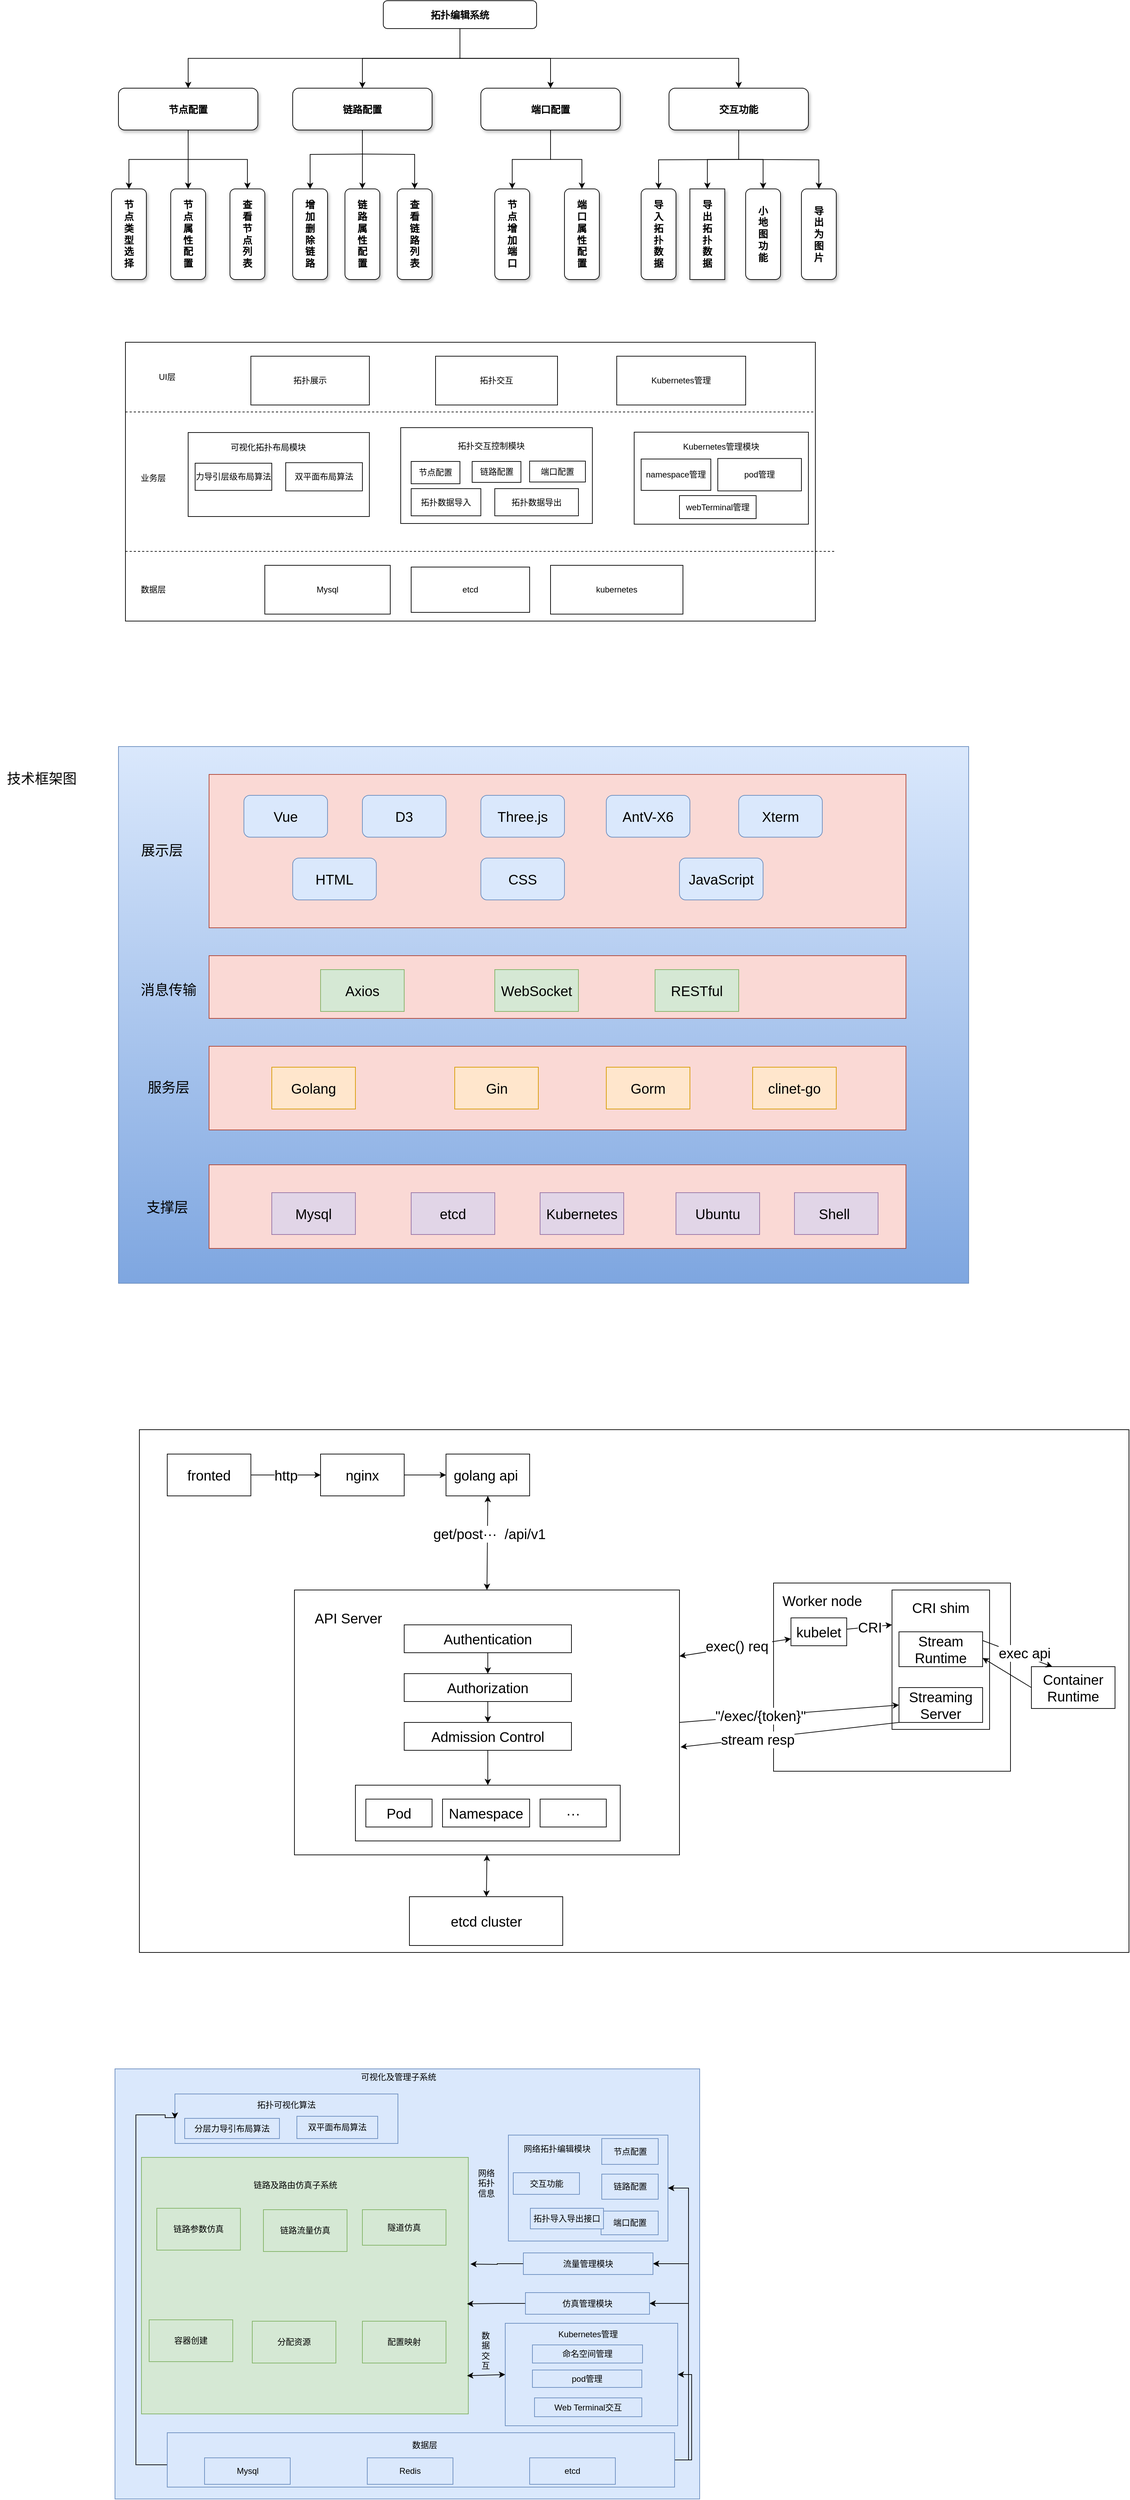 <mxfile version="20.8.13" type="github">
  <diagram name="Page-1" id="97916047-d0de-89f5-080d-49f4d83e522f">
    <mxGraphModel dx="1434" dy="756" grid="0" gridSize="10" guides="1" tooltips="1" connect="1" arrows="1" fold="1" page="1" pageScale="1.5" pageWidth="4681" pageHeight="3300" background="none" math="0" shadow="0">
      <root>
        <mxCell id="0" />
        <mxCell id="1" parent="0" />
        <mxCell id="KwxauNoUihIvwHTF1U2A-198" value="" style="rounded=0;whiteSpace=wrap;html=1;shadow=0;fontSize=20;fillColor=#dae8fc;strokeColor=#6c8ebf;gradientColor=#7ea6e0;" parent="1" vertex="1">
          <mxGeometry x="330" y="1400" width="1220" height="770" as="geometry" />
        </mxCell>
        <mxCell id="3" value="拓扑编辑系统" style="rounded=1;shadow=0;fontStyle=1;fontSize=14;" parent="1" vertex="1">
          <mxGeometry x="710" y="330" width="220" height="40" as="geometry" />
        </mxCell>
        <mxCell id="KwxauNoUihIvwHTF1U2A-68" value="" style="edgeStyle=orthogonalEdgeStyle;rounded=0;jumpSize=1;orthogonalLoop=1;jettySize=auto;html=1;strokeColor=default;startFill=1;endFill=1;" parent="1" source="4" target="KwxauNoUihIvwHTF1U2A-67" edge="1">
          <mxGeometry relative="1" as="geometry" />
        </mxCell>
        <mxCell id="KwxauNoUihIvwHTF1U2A-70" value="" style="edgeStyle=orthogonalEdgeStyle;rounded=0;jumpSize=1;orthogonalLoop=1;jettySize=auto;html=1;strokeColor=default;startFill=1;endFill=1;entryX=0.5;entryY=0;entryDx=0;entryDy=0;" parent="1" source="4" target="KwxauNoUihIvwHTF1U2A-71" edge="1">
          <mxGeometry relative="1" as="geometry">
            <mxPoint x="470" y="610" as="targetPoint" />
          </mxGeometry>
        </mxCell>
        <mxCell id="4" value="节点配置" style="rounded=1;shadow=1;fontStyle=1;fontSize=14;" parent="1" vertex="1">
          <mxGeometry x="330" y="455.5" width="200" height="60" as="geometry" />
        </mxCell>
        <mxCell id="5" value="链路配置" style="rounded=1;shadow=1;fontStyle=1;fontSize=14;" parent="1" vertex="1">
          <mxGeometry x="580" y="455.5" width="200" height="60" as="geometry" />
        </mxCell>
        <mxCell id="6" value="端口配置" style="rounded=1;shadow=1;fontStyle=1;fontSize=14;" parent="1" vertex="1">
          <mxGeometry x="850" y="455.5" width="200" height="60" as="geometry" />
        </mxCell>
        <mxCell id="KwxauNoUihIvwHTF1U2A-131" value="" style="edgeStyle=orthogonalEdgeStyle;rounded=0;jumpSize=1;orthogonalLoop=1;jettySize=auto;html=1;strokeColor=default;startFill=1;endFill=1;" parent="1" source="KwxauNoUihIvwHTF1U2A-57" target="KwxauNoUihIvwHTF1U2A-128" edge="1">
          <mxGeometry relative="1" as="geometry" />
        </mxCell>
        <mxCell id="KwxauNoUihIvwHTF1U2A-135" style="edgeStyle=orthogonalEdgeStyle;rounded=0;jumpSize=1;orthogonalLoop=1;jettySize=auto;html=1;exitX=0.5;exitY=1;exitDx=0;exitDy=0;entryX=0.5;entryY=0;entryDx=0;entryDy=0;strokeColor=default;startFill=1;endFill=1;" parent="1" source="KwxauNoUihIvwHTF1U2A-57" target="KwxauNoUihIvwHTF1U2A-134" edge="1">
          <mxGeometry relative="1" as="geometry" />
        </mxCell>
        <mxCell id="KwxauNoUihIvwHTF1U2A-57" value="交互功能" style="rounded=1;shadow=1;fontStyle=1;fontSize=14;" parent="1" vertex="1">
          <mxGeometry x="1120" y="455.5" width="200" height="60" as="geometry" />
        </mxCell>
        <mxCell id="KwxauNoUihIvwHTF1U2A-63" value="" style="endArrow=classic;html=1;rounded=0;strokeColor=default;jumpSize=1;edgeStyle=orthogonalEdgeStyle;entryX=0.5;entryY=0;entryDx=0;entryDy=0;exitX=0.5;exitY=1;exitDx=0;exitDy=0;" parent="1" source="3" target="4" edge="1">
          <mxGeometry width="50" height="50" relative="1" as="geometry">
            <mxPoint x="769.94" y="390" as="sourcePoint" />
            <mxPoint x="719.94" y="440" as="targetPoint" />
          </mxGeometry>
        </mxCell>
        <mxCell id="KwxauNoUihIvwHTF1U2A-64" value="" style="endArrow=classic;html=1;rounded=0;strokeColor=default;jumpSize=1;entryX=0.5;entryY=0;entryDx=0;entryDy=0;exitX=0.5;exitY=1;exitDx=0;exitDy=0;edgeStyle=orthogonalEdgeStyle;" parent="1" source="3" target="5" edge="1">
          <mxGeometry width="50" height="50" relative="1" as="geometry">
            <mxPoint x="830" y="420" as="sourcePoint" />
            <mxPoint x="780" y="470" as="targetPoint" />
          </mxGeometry>
        </mxCell>
        <mxCell id="KwxauNoUihIvwHTF1U2A-65" value="" style="endArrow=classic;html=1;rounded=0;strokeColor=default;jumpSize=1;edgeStyle=orthogonalEdgeStyle;entryX=0.5;entryY=0;entryDx=0;entryDy=0;exitX=0.5;exitY=1;exitDx=0;exitDy=0;" parent="1" source="3" target="6" edge="1">
          <mxGeometry width="50" height="50" relative="1" as="geometry">
            <mxPoint x="960" y="360" as="sourcePoint" />
            <mxPoint x="910" y="410" as="targetPoint" />
          </mxGeometry>
        </mxCell>
        <mxCell id="KwxauNoUihIvwHTF1U2A-66" value="" style="endArrow=classic;html=1;rounded=0;strokeColor=default;jumpSize=1;entryX=0.5;entryY=0;entryDx=0;entryDy=0;exitX=0.5;exitY=1;exitDx=0;exitDy=0;edgeStyle=orthogonalEdgeStyle;" parent="1" source="3" target="KwxauNoUihIvwHTF1U2A-57" edge="1">
          <mxGeometry width="50" height="50" relative="1" as="geometry">
            <mxPoint x="1130" y="400" as="sourcePoint" />
            <mxPoint x="1080" y="450" as="targetPoint" />
          </mxGeometry>
        </mxCell>
        <mxCell id="KwxauNoUihIvwHTF1U2A-67" value="节&lt;br&gt;点&lt;br&gt;类&lt;br&gt;型&lt;br&gt;选&lt;br&gt;择" style="whiteSpace=wrap;html=1;fontSize=14;rounded=1;shadow=1;fontStyle=1;align=center;" parent="1" vertex="1">
          <mxGeometry x="320" y="600" width="50" height="130" as="geometry" />
        </mxCell>
        <mxCell id="KwxauNoUihIvwHTF1U2A-71" value="节&lt;br&gt;点&lt;br&gt;属&lt;br&gt;性&lt;br&gt;配&lt;br&gt;置" style="whiteSpace=wrap;html=1;fontSize=14;rounded=1;shadow=1;fontStyle=1;" parent="1" vertex="1">
          <mxGeometry x="405" y="600" width="50" height="130" as="geometry" />
        </mxCell>
        <mxCell id="KwxauNoUihIvwHTF1U2A-73" value="查&lt;br&gt;看&lt;br&gt;节&lt;br&gt;点&lt;br&gt;列&lt;br&gt;表" style="whiteSpace=wrap;html=1;fontSize=14;rounded=1;shadow=1;fontStyle=1;" parent="1" vertex="1">
          <mxGeometry x="490" y="600" width="50" height="130" as="geometry" />
        </mxCell>
        <mxCell id="KwxauNoUihIvwHTF1U2A-74" value="" style="edgeStyle=orthogonalEdgeStyle;rounded=0;jumpSize=1;orthogonalLoop=1;jettySize=auto;html=1;strokeColor=default;startFill=1;endFill=1;entryX=0.5;entryY=0;entryDx=0;entryDy=0;exitX=0.5;exitY=1;exitDx=0;exitDy=0;" parent="1" source="4" target="KwxauNoUihIvwHTF1U2A-73" edge="1">
          <mxGeometry relative="1" as="geometry">
            <mxPoint x="480" y="510" as="sourcePoint" />
            <mxPoint x="515" y="594.5" as="targetPoint" />
          </mxGeometry>
        </mxCell>
        <mxCell id="KwxauNoUihIvwHTF1U2A-101" value="" style="edgeStyle=orthogonalEdgeStyle;rounded=0;jumpSize=1;orthogonalLoop=1;jettySize=auto;html=1;strokeColor=default;startFill=1;endFill=1;" parent="1" target="KwxauNoUihIvwHTF1U2A-103" edge="1">
          <mxGeometry relative="1" as="geometry">
            <mxPoint x="680" y="550" as="sourcePoint" />
          </mxGeometry>
        </mxCell>
        <mxCell id="KwxauNoUihIvwHTF1U2A-102" value="" style="edgeStyle=orthogonalEdgeStyle;rounded=0;jumpSize=1;orthogonalLoop=1;jettySize=auto;html=1;strokeColor=default;startFill=1;endFill=1;entryX=0.5;entryY=0;entryDx=0;entryDy=0;exitX=0.5;exitY=1;exitDx=0;exitDy=0;" parent="1" source="5" target="KwxauNoUihIvwHTF1U2A-104" edge="1">
          <mxGeometry relative="1" as="geometry">
            <mxPoint x="680" y="550" as="sourcePoint" />
            <mxPoint x="720" y="644.5" as="targetPoint" />
          </mxGeometry>
        </mxCell>
        <mxCell id="KwxauNoUihIvwHTF1U2A-103" value="增&lt;br&gt;加&lt;br&gt;删&lt;br&gt;除&lt;br&gt;链&lt;br&gt;路" style="whiteSpace=wrap;html=1;fontSize=14;rounded=1;shadow=1;fontStyle=1;align=center;" parent="1" vertex="1">
          <mxGeometry x="580" y="600" width="50" height="130" as="geometry" />
        </mxCell>
        <mxCell id="KwxauNoUihIvwHTF1U2A-104" value="链&lt;br&gt;路&lt;br&gt;属&lt;br&gt;性&lt;br&gt;配&lt;br&gt;置" style="whiteSpace=wrap;html=1;fontSize=14;rounded=1;shadow=1;fontStyle=1;" parent="1" vertex="1">
          <mxGeometry x="655" y="600" width="50" height="130" as="geometry" />
        </mxCell>
        <mxCell id="KwxauNoUihIvwHTF1U2A-105" value="查&lt;br&gt;看&lt;br&gt;链&lt;br&gt;路&lt;br&gt;列&lt;br&gt;表" style="whiteSpace=wrap;html=1;fontSize=14;rounded=1;shadow=1;fontStyle=1;" parent="1" vertex="1">
          <mxGeometry x="730" y="600" width="50" height="130" as="geometry" />
        </mxCell>
        <mxCell id="KwxauNoUihIvwHTF1U2A-106" value="" style="edgeStyle=orthogonalEdgeStyle;rounded=0;jumpSize=1;orthogonalLoop=1;jettySize=auto;html=1;strokeColor=default;startFill=1;endFill=1;entryX=0.5;entryY=0;entryDx=0;entryDy=0;exitX=0.5;exitY=1;exitDx=0;exitDy=0;" parent="1" target="KwxauNoUihIvwHTF1U2A-105" edge="1">
          <mxGeometry relative="1" as="geometry">
            <mxPoint x="680" y="550" as="sourcePoint" />
            <mxPoint x="765" y="629" as="targetPoint" />
          </mxGeometry>
        </mxCell>
        <mxCell id="KwxauNoUihIvwHTF1U2A-119" value="" style="edgeStyle=orthogonalEdgeStyle;rounded=0;jumpSize=1;orthogonalLoop=1;jettySize=auto;html=1;strokeColor=default;startFill=1;endFill=1;exitX=0.5;exitY=1;exitDx=0;exitDy=0;" parent="1" source="6" target="KwxauNoUihIvwHTF1U2A-121" edge="1">
          <mxGeometry relative="1" as="geometry">
            <mxPoint x="950" y="560" as="sourcePoint" />
          </mxGeometry>
        </mxCell>
        <mxCell id="KwxauNoUihIvwHTF1U2A-120" value="" style="edgeStyle=orthogonalEdgeStyle;rounded=0;jumpSize=1;orthogonalLoop=1;jettySize=auto;html=1;strokeColor=default;startFill=1;endFill=1;entryX=0.5;entryY=0;entryDx=0;entryDy=0;exitX=0.5;exitY=1;exitDx=0;exitDy=0;" parent="1" source="6" target="KwxauNoUihIvwHTF1U2A-122" edge="1">
          <mxGeometry relative="1" as="geometry">
            <mxPoint x="940" y="550" as="sourcePoint" />
            <mxPoint x="980" y="644.5" as="targetPoint" />
          </mxGeometry>
        </mxCell>
        <mxCell id="KwxauNoUihIvwHTF1U2A-121" value="节&lt;br&gt;点&lt;br&gt;增&lt;br&gt;加&lt;br&gt;端&lt;br&gt;口" style="whiteSpace=wrap;html=1;fontSize=14;rounded=1;shadow=1;fontStyle=1;align=center;" parent="1" vertex="1">
          <mxGeometry x="870" y="600" width="50" height="130" as="geometry" />
        </mxCell>
        <mxCell id="KwxauNoUihIvwHTF1U2A-122" value="端&lt;br&gt;口&lt;br&gt;属&lt;br&gt;性&lt;br&gt;配&lt;br&gt;置" style="whiteSpace=wrap;html=1;fontSize=14;rounded=1;shadow=1;fontStyle=1;" parent="1" vertex="1">
          <mxGeometry x="970" y="600" width="50" height="130" as="geometry" />
        </mxCell>
        <mxCell id="KwxauNoUihIvwHTF1U2A-125" value="" style="edgeStyle=orthogonalEdgeStyle;rounded=0;jumpSize=1;orthogonalLoop=1;jettySize=auto;html=1;strokeColor=default;startFill=1;endFill=1;" parent="1" target="KwxauNoUihIvwHTF1U2A-127" edge="1">
          <mxGeometry relative="1" as="geometry">
            <mxPoint x="1230" y="557.75" as="sourcePoint" />
          </mxGeometry>
        </mxCell>
        <mxCell id="KwxauNoUihIvwHTF1U2A-127" value="导&lt;br&gt;入&lt;br&gt;拓&lt;br&gt;扑&lt;br&gt;数&lt;br&gt;据" style="whiteSpace=wrap;html=1;fontSize=14;rounded=1;shadow=1;fontStyle=1;align=center;" parent="1" vertex="1">
          <mxGeometry x="1080" y="600" width="50" height="130" as="geometry" />
        </mxCell>
        <mxCell id="KwxauNoUihIvwHTF1U2A-128" value="导&lt;br&gt;出&lt;br&gt;拓&lt;br&gt;扑&lt;br&gt;数&lt;br&gt;据" style="whiteSpace=wrap;html=1;fontSize=14;rounded=1;shadow=1;fontStyle=1;arcSize=0;" parent="1" vertex="1">
          <mxGeometry x="1150" y="600" width="50" height="130" as="geometry" />
        </mxCell>
        <mxCell id="KwxauNoUihIvwHTF1U2A-129" value="导&lt;br&gt;出&lt;br&gt;为&lt;br&gt;图&lt;br&gt;片" style="whiteSpace=wrap;html=1;fontSize=14;rounded=1;shadow=1;fontStyle=1;" parent="1" vertex="1">
          <mxGeometry x="1310" y="600" width="50" height="130" as="geometry" />
        </mxCell>
        <mxCell id="KwxauNoUihIvwHTF1U2A-130" value="" style="edgeStyle=orthogonalEdgeStyle;rounded=0;jumpSize=1;orthogonalLoop=1;jettySize=auto;html=1;strokeColor=default;startFill=1;endFill=1;entryX=0.5;entryY=0;entryDx=0;entryDy=0;exitX=0.5;exitY=1;exitDx=0;exitDy=0;" parent="1" target="KwxauNoUihIvwHTF1U2A-129" edge="1">
          <mxGeometry relative="1" as="geometry">
            <mxPoint x="1230" y="557.75" as="sourcePoint" />
            <mxPoint x="1315" y="636.75" as="targetPoint" />
          </mxGeometry>
        </mxCell>
        <mxCell id="KwxauNoUihIvwHTF1U2A-134" value="小&lt;br&gt;地&lt;br&gt;图&lt;br&gt;功&lt;br&gt;能" style="whiteSpace=wrap;html=1;fontSize=14;rounded=1;shadow=1;fontStyle=1;" parent="1" vertex="1">
          <mxGeometry x="1230" y="600" width="50" height="130" as="geometry" />
        </mxCell>
        <mxCell id="KwxauNoUihIvwHTF1U2A-136" value="" style="rounded=0;whiteSpace=wrap;html=1;" parent="1" vertex="1">
          <mxGeometry x="340" y="820" width="990" height="400" as="geometry" />
        </mxCell>
        <mxCell id="KwxauNoUihIvwHTF1U2A-137" value="" style="endArrow=none;dashed=1;html=1;rounded=0;exitX=0;exitY=0.25;exitDx=0;exitDy=0;entryX=1;entryY=0.25;entryDx=0;entryDy=0;" parent="1" source="KwxauNoUihIvwHTF1U2A-136" target="KwxauNoUihIvwHTF1U2A-136" edge="1">
          <mxGeometry width="50" height="50" relative="1" as="geometry">
            <mxPoint x="320" y="900" as="sourcePoint" />
            <mxPoint x="1350" y="880" as="targetPoint" />
          </mxGeometry>
        </mxCell>
        <mxCell id="KwxauNoUihIvwHTF1U2A-138" value="UI层&lt;br&gt;" style="text;html=1;strokeColor=none;fillColor=none;align=center;verticalAlign=middle;whiteSpace=wrap;rounded=0;" parent="1" vertex="1">
          <mxGeometry x="370" y="855" width="60" height="30" as="geometry" />
        </mxCell>
        <mxCell id="KwxauNoUihIvwHTF1U2A-139" value="拓扑展示" style="rounded=0;whiteSpace=wrap;html=1;" parent="1" vertex="1">
          <mxGeometry x="520" y="840" width="170" height="70" as="geometry" />
        </mxCell>
        <mxCell id="KwxauNoUihIvwHTF1U2A-140" value="拓扑交互" style="rounded=0;whiteSpace=wrap;html=1;" parent="1" vertex="1">
          <mxGeometry x="785" y="840" width="175" height="70" as="geometry" />
        </mxCell>
        <mxCell id="KwxauNoUihIvwHTF1U2A-141" value="Kubernetes管理" style="rounded=0;whiteSpace=wrap;html=1;" parent="1" vertex="1">
          <mxGeometry x="1045" y="840" width="185" height="70" as="geometry" />
        </mxCell>
        <mxCell id="KwxauNoUihIvwHTF1U2A-142" value="" style="endArrow=none;dashed=1;html=1;rounded=0;exitX=0;exitY=0.25;exitDx=0;exitDy=0;entryX=1;entryY=0.25;entryDx=0;entryDy=0;" parent="1" edge="1">
          <mxGeometry width="50" height="50" relative="1" as="geometry">
            <mxPoint x="340" y="1120" as="sourcePoint" />
            <mxPoint x="1360" y="1120" as="targetPoint" />
          </mxGeometry>
        </mxCell>
        <mxCell id="KwxauNoUihIvwHTF1U2A-143" value="业务层" style="text;html=1;strokeColor=none;fillColor=none;align=center;verticalAlign=middle;whiteSpace=wrap;rounded=0;" parent="1" vertex="1">
          <mxGeometry x="350" y="1000" width="60" height="30" as="geometry" />
        </mxCell>
        <mxCell id="KwxauNoUihIvwHTF1U2A-144" value="" style="rounded=0;whiteSpace=wrap;html=1;" parent="1" vertex="1">
          <mxGeometry x="430" y="949.5" width="260" height="120.5" as="geometry" />
        </mxCell>
        <mxCell id="KwxauNoUihIvwHTF1U2A-145" value="&lt;br&gt;&lt;span style=&quot;color: rgb(0, 0, 0); font-family: Helvetica; font-size: 12px; font-style: normal; font-variant-ligatures: normal; font-variant-caps: normal; font-weight: 400; letter-spacing: normal; orphans: 2; text-align: center; text-indent: 0px; text-transform: none; widows: 2; word-spacing: 0px; -webkit-text-stroke-width: 0px; background-color: rgb(248, 249, 250); text-decoration-thickness: initial; text-decoration-style: initial; text-decoration-color: initial; float: none; display: inline !important;&quot;&gt;可视化拓扑布局模块&lt;/span&gt;&lt;br&gt;" style="text;html=1;strokeColor=none;fillColor=none;align=center;verticalAlign=middle;whiteSpace=wrap;rounded=0;" parent="1" vertex="1">
          <mxGeometry x="490" y="957.5" width="110" height="10" as="geometry" />
        </mxCell>
        <mxCell id="KwxauNoUihIvwHTF1U2A-146" value="力导引层级布局算法" style="rounded=0;whiteSpace=wrap;html=1;" parent="1" vertex="1">
          <mxGeometry x="440" y="993.5" width="110" height="39" as="geometry" />
        </mxCell>
        <mxCell id="KwxauNoUihIvwHTF1U2A-147" value="双平面布局算法" style="rounded=0;whiteSpace=wrap;html=1;" parent="1" vertex="1">
          <mxGeometry x="570" y="992.75" width="110" height="40.5" as="geometry" />
        </mxCell>
        <mxCell id="KwxauNoUihIvwHTF1U2A-148" value="" style="rounded=0;whiteSpace=wrap;html=1;" parent="1" vertex="1">
          <mxGeometry x="735" y="942.5" width="275" height="137.5" as="geometry" />
        </mxCell>
        <mxCell id="KwxauNoUihIvwHTF1U2A-149" value="拓扑交互控制模块" style="text;html=1;strokeColor=none;fillColor=none;align=center;verticalAlign=middle;whiteSpace=wrap;rounded=0;" parent="1" vertex="1">
          <mxGeometry x="810" y="957.5" width="110" height="22" as="geometry" />
        </mxCell>
        <mxCell id="KwxauNoUihIvwHTF1U2A-150" value="节点配置" style="rounded=0;whiteSpace=wrap;html=1;" parent="1" vertex="1">
          <mxGeometry x="750" y="991" width="70" height="32" as="geometry" />
        </mxCell>
        <mxCell id="KwxauNoUihIvwHTF1U2A-151" value="链路配置" style="rounded=0;whiteSpace=wrap;html=1;" parent="1" vertex="1">
          <mxGeometry x="837.5" y="991" width="70" height="30" as="geometry" />
        </mxCell>
        <mxCell id="KwxauNoUihIvwHTF1U2A-152" value="端口配置" style="rounded=0;whiteSpace=wrap;html=1;" parent="1" vertex="1">
          <mxGeometry x="920" y="990.5" width="80" height="30" as="geometry" />
        </mxCell>
        <mxCell id="KwxauNoUihIvwHTF1U2A-153" value="拓扑数据导入" style="rounded=0;whiteSpace=wrap;html=1;" parent="1" vertex="1">
          <mxGeometry x="750" y="1030" width="100" height="39" as="geometry" />
        </mxCell>
        <mxCell id="KwxauNoUihIvwHTF1U2A-154" value="拓扑数据导出" style="rounded=0;whiteSpace=wrap;html=1;" parent="1" vertex="1">
          <mxGeometry x="870" y="1030" width="120" height="39" as="geometry" />
        </mxCell>
        <mxCell id="KwxauNoUihIvwHTF1U2A-155" value="" style="rounded=0;whiteSpace=wrap;html=1;" parent="1" vertex="1">
          <mxGeometry x="1070" y="949" width="250" height="132" as="geometry" />
        </mxCell>
        <mxCell id="KwxauNoUihIvwHTF1U2A-156" value="namespace管理" style="rounded=0;whiteSpace=wrap;html=1;" parent="1" vertex="1">
          <mxGeometry x="1080" y="987.5" width="100" height="45" as="geometry" />
        </mxCell>
        <mxCell id="KwxauNoUihIvwHTF1U2A-157" value="Kubernetes管理模块" style="text;html=1;strokeColor=none;fillColor=none;align=center;verticalAlign=middle;whiteSpace=wrap;rounded=0;" parent="1" vertex="1">
          <mxGeometry x="1135" y="960.5" width="120" height="19" as="geometry" />
        </mxCell>
        <mxCell id="KwxauNoUihIvwHTF1U2A-158" value="pod管理" style="rounded=0;whiteSpace=wrap;html=1;" parent="1" vertex="1">
          <mxGeometry x="1190" y="986.75" width="120" height="46.5" as="geometry" />
        </mxCell>
        <mxCell id="KwxauNoUihIvwHTF1U2A-159" value="数据层" style="text;html=1;strokeColor=none;fillColor=none;align=center;verticalAlign=middle;whiteSpace=wrap;rounded=0;" parent="1" vertex="1">
          <mxGeometry x="350" y="1160" width="60" height="30" as="geometry" />
        </mxCell>
        <mxCell id="KwxauNoUihIvwHTF1U2A-160" value="Mysql" style="rounded=0;whiteSpace=wrap;html=1;" parent="1" vertex="1">
          <mxGeometry x="540" y="1140" width="180" height="70" as="geometry" />
        </mxCell>
        <mxCell id="KwxauNoUihIvwHTF1U2A-161" value="kubernetes" style="rounded=0;whiteSpace=wrap;html=1;" parent="1" vertex="1">
          <mxGeometry x="950" y="1140" width="190" height="70" as="geometry" />
        </mxCell>
        <mxCell id="KwxauNoUihIvwHTF1U2A-162" value="webTerminal管理" style="rounded=0;whiteSpace=wrap;html=1;" parent="1" vertex="1">
          <mxGeometry x="1135" y="1040" width="110" height="33" as="geometry" />
        </mxCell>
        <mxCell id="KwxauNoUihIvwHTF1U2A-174" value="技术框架图" style="text;html=1;strokeColor=none;fillColor=none;align=center;verticalAlign=middle;whiteSpace=wrap;rounded=0;shadow=0;fontSize=20;" parent="1" vertex="1">
          <mxGeometry x="160" y="1430" width="120" height="30" as="geometry" />
        </mxCell>
        <mxCell id="KwxauNoUihIvwHTF1U2A-189" value="" style="rounded=0;whiteSpace=wrap;html=1;shadow=0;fontSize=20;fillColor=#fad9d5;strokeColor=#ae4132;" parent="1" vertex="1">
          <mxGeometry x="460" y="1440" width="1000" height="220" as="geometry" />
        </mxCell>
        <mxCell id="KwxauNoUihIvwHTF1U2A-163" value="" style="rounded=0;whiteSpace=wrap;html=1;shadow=0;fontStyle=1;fillColor=#fad9d5;strokeColor=#ae4132;" parent="1" vertex="1">
          <mxGeometry x="460" y="1830" width="1000" height="120" as="geometry" />
        </mxCell>
        <mxCell id="KwxauNoUihIvwHTF1U2A-170" value="Golang" style="rounded=0;whiteSpace=wrap;html=1;shadow=0;fontSize=20;fillColor=#ffe6cc;strokeColor=#d79b00;" parent="1" vertex="1">
          <mxGeometry x="550" y="1860" width="120" height="60" as="geometry" />
        </mxCell>
        <mxCell id="KwxauNoUihIvwHTF1U2A-171" value="Gin" style="rounded=0;whiteSpace=wrap;html=1;shadow=0;fontSize=20;fillColor=#ffe6cc;strokeColor=#d79b00;" parent="1" vertex="1">
          <mxGeometry x="812.5" y="1860" width="120" height="60" as="geometry" />
        </mxCell>
        <mxCell id="KwxauNoUihIvwHTF1U2A-184" value="展示层" style="text;html=1;strokeColor=none;fillColor=none;align=center;verticalAlign=middle;whiteSpace=wrap;rounded=0;shadow=0;fontSize=20;" parent="1" vertex="1">
          <mxGeometry x="345" y="1530" width="95" height="35" as="geometry" />
        </mxCell>
        <mxCell id="KwxauNoUihIvwHTF1U2A-165" value="D3" style="rounded=1;whiteSpace=wrap;html=1;shadow=0;fontSize=20;fillColor=#dae8fc;strokeColor=#6c8ebf;" parent="1" vertex="1">
          <mxGeometry x="680" y="1470" width="120" height="60" as="geometry" />
        </mxCell>
        <mxCell id="KwxauNoUihIvwHTF1U2A-166" value="Three.js" style="rounded=1;whiteSpace=wrap;html=1;shadow=0;fontSize=20;fillColor=#dae8fc;strokeColor=#6c8ebf;" parent="1" vertex="1">
          <mxGeometry x="850" y="1470" width="120" height="60" as="geometry" />
        </mxCell>
        <mxCell id="KwxauNoUihIvwHTF1U2A-167" value="AntV-X6" style="rounded=1;whiteSpace=wrap;html=1;shadow=0;fontSize=20;fillColor=#dae8fc;strokeColor=#6c8ebf;" parent="1" vertex="1">
          <mxGeometry x="1030" y="1470" width="120" height="60" as="geometry" />
        </mxCell>
        <mxCell id="KwxauNoUihIvwHTF1U2A-175" value="&lt;span style=&quot;font-size: 20px;&quot;&gt;HTML&lt;/span&gt;" style="rounded=1;whiteSpace=wrap;html=1;shadow=0;fillColor=#dae8fc;strokeColor=#6c8ebf;" parent="1" vertex="1">
          <mxGeometry x="580" y="1560" width="120" height="60" as="geometry" />
        </mxCell>
        <mxCell id="KwxauNoUihIvwHTF1U2A-176" value="&lt;font style=&quot;font-size: 20px;&quot;&gt;CSS&lt;/font&gt;" style="rounded=1;whiteSpace=wrap;html=1;shadow=0;fillColor=#dae8fc;strokeColor=#6c8ebf;" parent="1" vertex="1">
          <mxGeometry x="850" y="1560" width="120" height="60" as="geometry" />
        </mxCell>
        <mxCell id="KwxauNoUihIvwHTF1U2A-177" value="&lt;font style=&quot;font-size: 20px;&quot;&gt;JavaScript&lt;/font&gt;" style="rounded=1;whiteSpace=wrap;html=1;shadow=0;fillColor=#dae8fc;strokeColor=#6c8ebf;" parent="1" vertex="1">
          <mxGeometry x="1135" y="1560" width="120" height="60" as="geometry" />
        </mxCell>
        <mxCell id="KwxauNoUihIvwHTF1U2A-180" value="Xterm" style="rounded=1;whiteSpace=wrap;html=1;shadow=0;fontSize=20;fillColor=#dae8fc;strokeColor=#6c8ebf;" parent="1" vertex="1">
          <mxGeometry x="1220" y="1470" width="120" height="60" as="geometry" />
        </mxCell>
        <mxCell id="KwxauNoUihIvwHTF1U2A-164" value="&lt;font style=&quot;font-size: 20px;&quot;&gt;Vue&lt;/font&gt;" style="rounded=1;whiteSpace=wrap;html=1;shadow=0;fillColor=#dae8fc;strokeColor=#6c8ebf;" parent="1" vertex="1">
          <mxGeometry x="510" y="1470" width="120" height="60" as="geometry" />
        </mxCell>
        <mxCell id="KwxauNoUihIvwHTF1U2A-190" value="" style="rounded=0;whiteSpace=wrap;html=1;shadow=0;fontSize=20;fillColor=#fad9d5;strokeColor=#ae4132;" parent="1" vertex="1">
          <mxGeometry x="460" y="1700" width="1000" height="90" as="geometry" />
        </mxCell>
        <mxCell id="KwxauNoUihIvwHTF1U2A-168" value="Axios" style="rounded=0;whiteSpace=wrap;html=1;shadow=0;fontSize=20;fillColor=#d5e8d4;strokeColor=#82b366;" parent="1" vertex="1">
          <mxGeometry x="620" y="1720" width="120" height="60" as="geometry" />
        </mxCell>
        <mxCell id="KwxauNoUihIvwHTF1U2A-179" value="RESTful" style="rounded=0;whiteSpace=wrap;html=1;shadow=0;fontSize=20;fillColor=#d5e8d4;strokeColor=#82b366;" parent="1" vertex="1">
          <mxGeometry x="1100" y="1720" width="120" height="60" as="geometry" />
        </mxCell>
        <mxCell id="KwxauNoUihIvwHTF1U2A-191" value="消息传输" style="text;whiteSpace=wrap;html=1;fontSize=20;" parent="1" vertex="1">
          <mxGeometry x="360" y="1730" width="105" height="40" as="geometry" />
        </mxCell>
        <mxCell id="KwxauNoUihIvwHTF1U2A-192" value="服务层" style="text;whiteSpace=wrap;html=1;fontSize=20;" parent="1" vertex="1">
          <mxGeometry x="370" y="1870" width="105" height="40" as="geometry" />
        </mxCell>
        <mxCell id="KwxauNoUihIvwHTF1U2A-194" value="" style="rounded=0;whiteSpace=wrap;html=1;shadow=0;fontSize=20;fillColor=#fad9d5;strokeColor=#ae4132;" parent="1" vertex="1">
          <mxGeometry x="460" y="2000" width="1000" height="120" as="geometry" />
        </mxCell>
        <mxCell id="KwxauNoUihIvwHTF1U2A-173" value="Kubernetes" style="rounded=0;whiteSpace=wrap;html=1;shadow=0;fontSize=20;fillColor=#e1d5e7;strokeColor=#9673a6;" parent="1" vertex="1">
          <mxGeometry x="935" y="2040" width="120" height="60" as="geometry" />
        </mxCell>
        <mxCell id="KwxauNoUihIvwHTF1U2A-182" value="Ubuntu" style="rounded=0;whiteSpace=wrap;html=1;shadow=0;fontSize=20;fillColor=#e1d5e7;strokeColor=#9673a6;" parent="1" vertex="1">
          <mxGeometry x="1130" y="2040" width="120" height="60" as="geometry" />
        </mxCell>
        <mxCell id="KwxauNoUihIvwHTF1U2A-183" value="Shell&amp;nbsp;" style="rounded=0;whiteSpace=wrap;html=1;shadow=0;fontSize=20;fillColor=#e1d5e7;strokeColor=#9673a6;" parent="1" vertex="1">
          <mxGeometry x="1300" y="2040" width="120" height="60" as="geometry" />
        </mxCell>
        <mxCell id="KwxauNoUihIvwHTF1U2A-193" value="Mysql" style="rounded=0;whiteSpace=wrap;html=1;shadow=0;fontSize=20;fillColor=#e1d5e7;strokeColor=#9673a6;" parent="1" vertex="1">
          <mxGeometry x="550" y="2040" width="120" height="60" as="geometry" />
        </mxCell>
        <mxCell id="KwxauNoUihIvwHTF1U2A-195" value="支撑层" style="text;html=1;strokeColor=none;fillColor=none;align=center;verticalAlign=middle;whiteSpace=wrap;rounded=0;shadow=0;fontSize=20;" parent="1" vertex="1">
          <mxGeometry x="360" y="2045" width="80" height="30" as="geometry" />
        </mxCell>
        <mxCell id="KwxauNoUihIvwHTF1U2A-172" value="WebSocket" style="rounded=0;whiteSpace=wrap;html=1;shadow=0;fontSize=20;fillColor=#d5e8d4;strokeColor=#82b366;" parent="1" vertex="1">
          <mxGeometry x="870" y="1720" width="120" height="60" as="geometry" />
        </mxCell>
        <mxCell id="KwxauNoUihIvwHTF1U2A-199" value="Gorm" style="rounded=0;whiteSpace=wrap;html=1;shadow=0;fontSize=20;fillColor=#ffe6cc;strokeColor=#d79b00;" parent="1" vertex="1">
          <mxGeometry x="1030" y="1860" width="120" height="60" as="geometry" />
        </mxCell>
        <mxCell id="KwxauNoUihIvwHTF1U2A-201" value="etcd" style="rounded=0;whiteSpace=wrap;html=1;shadow=0;fontSize=20;fillColor=#e1d5e7;strokeColor=#9673a6;" parent="1" vertex="1">
          <mxGeometry x="750" y="2040" width="120" height="60" as="geometry" />
        </mxCell>
        <mxCell id="KwxauNoUihIvwHTF1U2A-203" value="" style="rounded=0;whiteSpace=wrap;html=1;shadow=0;fontSize=20;fillColor=#FFFFFF;" parent="1" vertex="1">
          <mxGeometry x="360" y="2380" width="1420" height="750" as="geometry" />
        </mxCell>
        <mxCell id="KwxauNoUihIvwHTF1U2A-204" value="fronted" style="rounded=0;whiteSpace=wrap;html=1;shadow=0;fontSize=20;fillColor=#FFFFFF;" parent="1" vertex="1">
          <mxGeometry x="400" y="2415" width="120" height="60" as="geometry" />
        </mxCell>
        <mxCell id="KwxauNoUihIvwHTF1U2A-211" value="" style="edgeStyle=orthogonalEdgeStyle;rounded=0;jumpSize=1;orthogonalLoop=1;jettySize=auto;html=1;strokeColor=default;fontSize=20;startFill=1;endFill=1;" parent="1" source="KwxauNoUihIvwHTF1U2A-205" target="KwxauNoUihIvwHTF1U2A-210" edge="1">
          <mxGeometry relative="1" as="geometry" />
        </mxCell>
        <mxCell id="KwxauNoUihIvwHTF1U2A-205" value="nginx" style="whiteSpace=wrap;html=1;fontSize=20;fillColor=#FFFFFF;rounded=0;shadow=0;" parent="1" vertex="1">
          <mxGeometry x="620" y="2415" width="120" height="60" as="geometry" />
        </mxCell>
        <mxCell id="KwxauNoUihIvwHTF1U2A-206" value="" style="endArrow=classic;html=1;rounded=0;strokeColor=default;fontSize=20;jumpSize=1;entryX=0;entryY=0.5;entryDx=0;entryDy=0;" parent="1" source="KwxauNoUihIvwHTF1U2A-204" target="KwxauNoUihIvwHTF1U2A-205" edge="1">
          <mxGeometry relative="1" as="geometry">
            <mxPoint x="580" y="2450" as="sourcePoint" />
            <mxPoint x="680" y="2450" as="targetPoint" />
          </mxGeometry>
        </mxCell>
        <mxCell id="KwxauNoUihIvwHTF1U2A-207" value="http" style="edgeLabel;resizable=0;html=1;align=center;verticalAlign=middle;rounded=1;shadow=0;fontSize=20;fillColor=#FFFFFF;" parent="KwxauNoUihIvwHTF1U2A-206" connectable="0" vertex="1">
          <mxGeometry relative="1" as="geometry" />
        </mxCell>
        <mxCell id="KwxauNoUihIvwHTF1U2A-209" value="clinet-go" style="rounded=0;whiteSpace=wrap;html=1;shadow=0;fontSize=20;fillColor=#ffe6cc;strokeColor=#d79b00;" parent="1" vertex="1">
          <mxGeometry x="1240" y="1860" width="120" height="60" as="geometry" />
        </mxCell>
        <mxCell id="KwxauNoUihIvwHTF1U2A-210" value="golang api&amp;nbsp;" style="whiteSpace=wrap;html=1;fontSize=20;fillColor=#FFFFFF;rounded=0;shadow=0;" parent="1" vertex="1">
          <mxGeometry x="800" y="2415" width="120" height="60" as="geometry" />
        </mxCell>
        <mxCell id="KwxauNoUihIvwHTF1U2A-228" value="etcd cluster" style="whiteSpace=wrap;html=1;fontSize=20;fillColor=#FFFFFF;rounded=0;shadow=0;" parent="1" vertex="1">
          <mxGeometry x="747.5" y="3050" width="220" height="70" as="geometry" />
        </mxCell>
        <mxCell id="KwxauNoUihIvwHTF1U2A-230" value="" style="rounded=0;whiteSpace=wrap;html=1;shadow=0;fontSize=20;fillColor=#FFFFFF;" parent="1" vertex="1">
          <mxGeometry x="582.5" y="2610" width="552.5" height="380" as="geometry" />
        </mxCell>
        <mxCell id="KwxauNoUihIvwHTF1U2A-223" value="" style="whiteSpace=wrap;html=1;fontSize=20;fillColor=#FFFFFF;rounded=0;shadow=0;" parent="1" vertex="1">
          <mxGeometry x="670" y="2890" width="380" height="80" as="geometry" />
        </mxCell>
        <mxCell id="KwxauNoUihIvwHTF1U2A-225" value="Pod" style="rounded=0;whiteSpace=wrap;html=1;shadow=0;fontSize=20;fillColor=#FFFFFF;" parent="1" vertex="1">
          <mxGeometry x="685" y="2910" width="95" height="40" as="geometry" />
        </mxCell>
        <mxCell id="KwxauNoUihIvwHTF1U2A-226" value="Namespace" style="rounded=0;whiteSpace=wrap;html=1;shadow=0;fontSize=20;fillColor=#FFFFFF;" parent="1" vertex="1">
          <mxGeometry x="795" y="2910" width="125" height="40" as="geometry" />
        </mxCell>
        <mxCell id="KwxauNoUihIvwHTF1U2A-227" value="···" style="rounded=0;whiteSpace=wrap;html=1;shadow=0;fontSize=20;fillColor=#FFFFFF;" parent="1" vertex="1">
          <mxGeometry x="935" y="2910" width="95" height="40" as="geometry" />
        </mxCell>
        <mxCell id="KwxauNoUihIvwHTF1U2A-236" style="edgeStyle=orthogonalEdgeStyle;rounded=0;jumpSize=1;orthogonalLoop=1;jettySize=auto;html=1;exitX=0.5;exitY=1;exitDx=0;exitDy=0;strokeColor=default;fontSize=20;startFill=1;endFill=1;" parent="1" source="KwxauNoUihIvwHTF1U2A-217" target="KwxauNoUihIvwHTF1U2A-218" edge="1">
          <mxGeometry relative="1" as="geometry" />
        </mxCell>
        <mxCell id="KwxauNoUihIvwHTF1U2A-217" value="Authentication" style="rounded=0;whiteSpace=wrap;html=1;shadow=0;fontSize=20;fillColor=#FFFFFF;" parent="1" vertex="1">
          <mxGeometry x="740" y="2660" width="240" height="40" as="geometry" />
        </mxCell>
        <mxCell id="KwxauNoUihIvwHTF1U2A-235" style="edgeStyle=orthogonalEdgeStyle;rounded=0;jumpSize=1;orthogonalLoop=1;jettySize=auto;html=1;exitX=0.5;exitY=1;exitDx=0;exitDy=0;strokeColor=default;fontSize=20;startFill=1;endFill=1;" parent="1" source="KwxauNoUihIvwHTF1U2A-218" target="KwxauNoUihIvwHTF1U2A-220" edge="1">
          <mxGeometry relative="1" as="geometry" />
        </mxCell>
        <mxCell id="KwxauNoUihIvwHTF1U2A-218" value="Authorization" style="rounded=0;whiteSpace=wrap;html=1;shadow=0;fontSize=20;fillColor=#FFFFFF;" parent="1" vertex="1">
          <mxGeometry x="740" y="2730" width="240" height="40" as="geometry" />
        </mxCell>
        <mxCell id="KwxauNoUihIvwHTF1U2A-220" value="Admission Control" style="rounded=0;whiteSpace=wrap;html=1;shadow=0;fontSize=20;fillColor=#FFFFFF;" parent="1" vertex="1">
          <mxGeometry x="740" y="2800" width="240" height="40" as="geometry" />
        </mxCell>
        <mxCell id="KwxauNoUihIvwHTF1U2A-224" value="" style="edgeStyle=orthogonalEdgeStyle;rounded=0;jumpSize=1;orthogonalLoop=1;jettySize=auto;html=1;strokeColor=default;fontSize=20;startFill=1;endFill=1;" parent="1" source="KwxauNoUihIvwHTF1U2A-220" target="KwxauNoUihIvwHTF1U2A-223" edge="1">
          <mxGeometry relative="1" as="geometry" />
        </mxCell>
        <mxCell id="KwxauNoUihIvwHTF1U2A-232" value="" style="endArrow=classic;startArrow=classic;html=1;rounded=0;strokeColor=default;fontSize=20;jumpSize=1;entryX=0.5;entryY=1;entryDx=0;entryDy=0;" parent="1" source="KwxauNoUihIvwHTF1U2A-228" target="KwxauNoUihIvwHTF1U2A-230" edge="1">
          <mxGeometry width="50" height="50" relative="1" as="geometry">
            <mxPoint x="810" y="3060" as="sourcePoint" />
            <mxPoint x="860" y="3010" as="targetPoint" />
          </mxGeometry>
        </mxCell>
        <mxCell id="KwxauNoUihIvwHTF1U2A-237" value="API Server" style="text;html=1;strokeColor=none;fillColor=none;align=center;verticalAlign=middle;whiteSpace=wrap;rounded=0;shadow=0;fontSize=20;" parent="1" vertex="1">
          <mxGeometry x="605" y="2640" width="110" height="20" as="geometry" />
        </mxCell>
        <mxCell id="KwxauNoUihIvwHTF1U2A-239" value="" style="rounded=0;whiteSpace=wrap;html=1;shadow=0;fontSize=20;fillColor=#FFFFFF;" parent="1" vertex="1">
          <mxGeometry x="1270" y="2600" width="340" height="270" as="geometry" />
        </mxCell>
        <mxCell id="KwxauNoUihIvwHTF1U2A-241" value="" style="endArrow=classic;startArrow=classic;html=1;rounded=0;strokeColor=default;fontSize=20;jumpSize=1;entryX=0.5;entryY=1;entryDx=0;entryDy=0;exitX=0.5;exitY=0;exitDx=0;exitDy=0;" parent="1" source="KwxauNoUihIvwHTF1U2A-230" target="KwxauNoUihIvwHTF1U2A-210" edge="1">
          <mxGeometry width="50" height="50" relative="1" as="geometry">
            <mxPoint x="840" y="2560" as="sourcePoint" />
            <mxPoint x="890" y="2510" as="targetPoint" />
          </mxGeometry>
        </mxCell>
        <mxCell id="KwxauNoUihIvwHTF1U2A-242" value="get/post···&amp;nbsp; /api/v1" style="edgeLabel;html=1;align=center;verticalAlign=middle;resizable=0;points=[];fontSize=20;" parent="KwxauNoUihIvwHTF1U2A-241" vertex="1" connectable="0">
          <mxGeometry x="0.193" y="-2" relative="1" as="geometry">
            <mxPoint y="-1" as="offset" />
          </mxGeometry>
        </mxCell>
        <mxCell id="KwxauNoUihIvwHTF1U2A-238" value="" style="endArrow=classic;startArrow=classic;html=1;rounded=0;strokeColor=default;fontSize=20;jumpSize=1;exitX=1;exitY=0.25;exitDx=0;exitDy=0;entryX=0;entryY=0.75;entryDx=0;entryDy=0;" parent="1" source="KwxauNoUihIvwHTF1U2A-230" target="KwxauNoUihIvwHTF1U2A-244" edge="1">
          <mxGeometry width="50" height="50" relative="1" as="geometry">
            <mxPoint x="1220" y="2730" as="sourcePoint" />
            <mxPoint x="1260" y="2680" as="targetPoint" />
          </mxGeometry>
        </mxCell>
        <mxCell id="KwxauNoUihIvwHTF1U2A-243" value="exec() req&amp;nbsp;" style="edgeLabel;html=1;align=center;verticalAlign=middle;resizable=0;points=[];fontSize=20;" parent="KwxauNoUihIvwHTF1U2A-238" vertex="1" connectable="0">
          <mxGeometry x="0.232" y="-1" relative="1" as="geometry">
            <mxPoint x="-14" y="-1" as="offset" />
          </mxGeometry>
        </mxCell>
        <mxCell id="KwxauNoUihIvwHTF1U2A-244" value="kubelet" style="rounded=0;whiteSpace=wrap;html=1;shadow=0;fontSize=20;fillColor=#FFFFFF;" parent="1" vertex="1">
          <mxGeometry x="1295" y="2650" width="80" height="40" as="geometry" />
        </mxCell>
        <mxCell id="KwxauNoUihIvwHTF1U2A-245" value="" style="whiteSpace=wrap;html=1;fontSize=20;fillColor=#FFFFFF;rounded=0;shadow=0;" parent="1" vertex="1">
          <mxGeometry x="1440" y="2610" width="140" height="200" as="geometry" />
        </mxCell>
        <mxCell id="KwxauNoUihIvwHTF1U2A-248" value="" style="endArrow=classic;html=1;rounded=0;strokeColor=default;fontSize=20;jumpSize=1;entryX=0;entryY=0.25;entryDx=0;entryDy=0;" parent="1" source="KwxauNoUihIvwHTF1U2A-244" target="KwxauNoUihIvwHTF1U2A-245" edge="1">
          <mxGeometry relative="1" as="geometry">
            <mxPoint x="1370" y="2660" as="sourcePoint" />
            <mxPoint x="1410" y="2650" as="targetPoint" />
          </mxGeometry>
        </mxCell>
        <mxCell id="KwxauNoUihIvwHTF1U2A-249" value="CRI" style="edgeLabel;resizable=0;html=1;align=center;verticalAlign=middle;rounded=1;shadow=0;fontSize=20;fillColor=#FFFFFF;" parent="KwxauNoUihIvwHTF1U2A-248" connectable="0" vertex="1">
          <mxGeometry relative="1" as="geometry" />
        </mxCell>
        <mxCell id="KwxauNoUihIvwHTF1U2A-250" value="CRI shim" style="text;html=1;strokeColor=none;fillColor=none;align=center;verticalAlign=middle;whiteSpace=wrap;rounded=0;shadow=0;fontSize=20;" parent="1" vertex="1">
          <mxGeometry x="1460" y="2620" width="100" height="30" as="geometry" />
        </mxCell>
        <mxCell id="KwxauNoUihIvwHTF1U2A-251" value="Stream Runtime" style="rounded=0;whiteSpace=wrap;html=1;shadow=0;fontSize=20;fillColor=#FFFFFF;" parent="1" vertex="1">
          <mxGeometry x="1450" y="2670" width="120" height="50" as="geometry" />
        </mxCell>
        <mxCell id="KwxauNoUihIvwHTF1U2A-252" value="Streaming Server" style="rounded=0;whiteSpace=wrap;html=1;shadow=0;fontSize=20;fillColor=#FFFFFF;" parent="1" vertex="1">
          <mxGeometry x="1450" y="2750" width="120" height="50" as="geometry" />
        </mxCell>
        <mxCell id="KwxauNoUihIvwHTF1U2A-254" value="" style="endArrow=classic;html=1;rounded=0;strokeColor=default;fontSize=20;jumpSize=1;entryX=0;entryY=0.5;entryDx=0;entryDy=0;exitX=1;exitY=0.5;exitDx=0;exitDy=0;" parent="1" source="KwxauNoUihIvwHTF1U2A-230" target="KwxauNoUihIvwHTF1U2A-252" edge="1">
          <mxGeometry width="50" height="50" relative="1" as="geometry">
            <mxPoint x="1180" y="2820" as="sourcePoint" />
            <mxPoint x="1230" y="2770" as="targetPoint" />
          </mxGeometry>
        </mxCell>
        <mxCell id="KwxauNoUihIvwHTF1U2A-255" value="&quot;/exec/{token}&quot;" style="edgeLabel;html=1;align=center;verticalAlign=middle;resizable=0;points=[];fontSize=20;" parent="KwxauNoUihIvwHTF1U2A-254" vertex="1" connectable="0">
          <mxGeometry x="-0.38" y="-2" relative="1" as="geometry">
            <mxPoint x="18" y="-4" as="offset" />
          </mxGeometry>
        </mxCell>
        <mxCell id="KwxauNoUihIvwHTF1U2A-256" value="" style="endArrow=classic;html=1;rounded=0;strokeColor=default;fontSize=20;jumpSize=1;exitX=0;exitY=1;exitDx=0;exitDy=0;entryX=1.003;entryY=0.593;entryDx=0;entryDy=0;entryPerimeter=0;" parent="1" source="KwxauNoUihIvwHTF1U2A-252" target="KwxauNoUihIvwHTF1U2A-230" edge="1">
          <mxGeometry width="50" height="50" relative="1" as="geometry">
            <mxPoint x="1430" y="2840" as="sourcePoint" />
            <mxPoint x="1380" y="2890" as="targetPoint" />
          </mxGeometry>
        </mxCell>
        <mxCell id="KwxauNoUihIvwHTF1U2A-257" value="stream resp" style="edgeLabel;html=1;align=center;verticalAlign=middle;resizable=0;points=[];fontSize=20;" parent="KwxauNoUihIvwHTF1U2A-256" vertex="1" connectable="0">
          <mxGeometry x="0.296" y="1" relative="1" as="geometry">
            <mxPoint as="offset" />
          </mxGeometry>
        </mxCell>
        <mxCell id="KwxauNoUihIvwHTF1U2A-258" value="Container&lt;br&gt;Runtime" style="rounded=0;whiteSpace=wrap;html=1;shadow=0;fontSize=20;fillColor=#FFFFFF;" parent="1" vertex="1">
          <mxGeometry x="1640" y="2720" width="120" height="60" as="geometry" />
        </mxCell>
        <mxCell id="KwxauNoUihIvwHTF1U2A-259" value="" style="endArrow=classic;html=1;rounded=0;strokeColor=default;fontSize=20;jumpSize=1;entryX=0.25;entryY=0;entryDx=0;entryDy=0;exitX=1;exitY=0.25;exitDx=0;exitDy=0;" parent="1" source="KwxauNoUihIvwHTF1U2A-251" target="KwxauNoUihIvwHTF1U2A-258" edge="1">
          <mxGeometry width="50" height="50" relative="1" as="geometry">
            <mxPoint x="1620" y="2720" as="sourcePoint" />
            <mxPoint x="1670" y="2670" as="targetPoint" />
          </mxGeometry>
        </mxCell>
        <mxCell id="KwxauNoUihIvwHTF1U2A-260" value="exec api" style="edgeLabel;html=1;align=center;verticalAlign=middle;resizable=0;points=[];fontSize=20;" parent="KwxauNoUihIvwHTF1U2A-259" vertex="1" connectable="0">
          <mxGeometry x="0.386" y="1" relative="1" as="geometry">
            <mxPoint x="-10" y="-8" as="offset" />
          </mxGeometry>
        </mxCell>
        <mxCell id="KwxauNoUihIvwHTF1U2A-261" value="" style="endArrow=classic;html=1;rounded=0;strokeColor=default;fontSize=20;jumpSize=1;exitX=0;exitY=0.5;exitDx=0;exitDy=0;entryX=1;entryY=0.75;entryDx=0;entryDy=0;" parent="1" source="KwxauNoUihIvwHTF1U2A-258" target="KwxauNoUihIvwHTF1U2A-251" edge="1">
          <mxGeometry width="50" height="50" relative="1" as="geometry">
            <mxPoint x="1700" y="2840" as="sourcePoint" />
            <mxPoint x="1650" y="2890" as="targetPoint" />
          </mxGeometry>
        </mxCell>
        <mxCell id="KwxauNoUihIvwHTF1U2A-263" value="Worker node" style="text;html=1;strokeColor=none;fillColor=none;align=center;verticalAlign=middle;whiteSpace=wrap;rounded=0;shadow=0;fontSize=20;" parent="1" vertex="1">
          <mxGeometry x="1280" y="2609" width="120" height="31" as="geometry" />
        </mxCell>
        <mxCell id="wGvWy0udEpnFugxfeR9F-6" value="etcd" style="rounded=0;whiteSpace=wrap;html=1;" parent="1" vertex="1">
          <mxGeometry x="750" y="1142.5" width="170" height="65" as="geometry" />
        </mxCell>
        <mxCell id="FNgOQs0a9lcACMMEp1OY-17" value="" style="rounded=0;whiteSpace=wrap;html=1;fillColor=#dae8fc;strokeColor=#6c8ebf;" parent="1" vertex="1">
          <mxGeometry x="325" y="3297" width="839" height="617" as="geometry" />
        </mxCell>
        <mxCell id="FNgOQs0a9lcACMMEp1OY-18" value="" style="rounded=0;whiteSpace=wrap;html=1;fillColor=#d5e8d4;strokeColor=#82b366;" parent="1" vertex="1">
          <mxGeometry x="363" y="3424" width="469" height="368" as="geometry" />
        </mxCell>
        <mxCell id="FNgOQs0a9lcACMMEp1OY-19" value="" style="rounded=0;whiteSpace=wrap;html=1;fillColor=#dae8fc;strokeColor=#6c8ebf;" parent="1" vertex="1">
          <mxGeometry x="411" y="3333" width="320" height="71" as="geometry" />
        </mxCell>
        <mxCell id="FNgOQs0a9lcACMMEp1OY-20" value="" style="rounded=0;whiteSpace=wrap;html=1;fillColor=#dae8fc;strokeColor=#6c8ebf;" parent="1" vertex="1">
          <mxGeometry x="889.5" y="3392" width="229" height="152" as="geometry" />
        </mxCell>
        <mxCell id="FNgOQs0a9lcACMMEp1OY-21" value="可视化及管理子系统" style="text;html=1;strokeColor=none;fillColor=none;align=center;verticalAlign=middle;whiteSpace=wrap;rounded=0;" parent="1" vertex="1">
          <mxGeometry x="628" y="3295" width="208" height="28" as="geometry" />
        </mxCell>
        <mxCell id="FNgOQs0a9lcACMMEp1OY-23" value="链路及路由仿真子系统" style="text;html=1;strokeColor=none;fillColor=none;align=center;verticalAlign=middle;whiteSpace=wrap;rounded=0;" parent="1" vertex="1">
          <mxGeometry x="490" y="3450" width="188" height="27" as="geometry" />
        </mxCell>
        <mxCell id="FNgOQs0a9lcACMMEp1OY-25" value="网络拓扑编辑模块" style="text;html=1;strokeColor=none;fillColor=none;align=center;verticalAlign=middle;whiteSpace=wrap;rounded=0;" parent="1" vertex="1">
          <mxGeometry x="894.5" y="3403" width="129" height="18" as="geometry" />
        </mxCell>
        <mxCell id="FNgOQs0a9lcACMMEp1OY-26" value="节点配置" style="rounded=0;whiteSpace=wrap;html=1;fillColor=#dae8fc;strokeColor=#6c8ebf;" parent="1" vertex="1">
          <mxGeometry x="1023.5" y="3397" width="81" height="37" as="geometry" />
        </mxCell>
        <mxCell id="FNgOQs0a9lcACMMEp1OY-27" value="链路配置" style="rounded=0;whiteSpace=wrap;html=1;fillColor=#dae8fc;strokeColor=#6c8ebf;" parent="1" vertex="1">
          <mxGeometry x="1023.5" y="3448" width="81" height="36" as="geometry" />
        </mxCell>
        <mxCell id="FNgOQs0a9lcACMMEp1OY-28" value="端口配置" style="rounded=0;whiteSpace=wrap;html=1;fillColor=#dae8fc;strokeColor=#6c8ebf;" parent="1" vertex="1">
          <mxGeometry x="1022.5" y="3501" width="82" height="34" as="geometry" />
        </mxCell>
        <mxCell id="FNgOQs0a9lcACMMEp1OY-29" value="拓扑导入导出接口" style="rounded=0;whiteSpace=wrap;html=1;fillColor=#dae8fc;strokeColor=#6c8ebf;" parent="1" vertex="1">
          <mxGeometry x="921" y="3497" width="105" height="29.5" as="geometry" />
        </mxCell>
        <mxCell id="FNgOQs0a9lcACMMEp1OY-31" value="网络拓扑信息" style="text;html=1;strokeColor=none;fillColor=none;align=center;verticalAlign=middle;whiteSpace=wrap;rounded=0;" parent="1" vertex="1">
          <mxGeometry x="841.5" y="3425.5" width="32" height="70" as="geometry" />
        </mxCell>
        <mxCell id="FNgOQs0a9lcACMMEp1OY-50" style="edgeStyle=orthogonalEdgeStyle;rounded=0;orthogonalLoop=1;jettySize=auto;html=1;exitX=0;exitY=0.5;exitDx=0;exitDy=0;entryX=0;entryY=0.5;entryDx=0;entryDy=0;" parent="1" source="FNgOQs0a9lcACMMEp1OY-32" target="FNgOQs0a9lcACMMEp1OY-19" edge="1">
          <mxGeometry relative="1" as="geometry">
            <mxPoint x="295" y="3298" as="targetPoint" />
            <Array as="points">
              <mxPoint x="400" y="3865" />
              <mxPoint x="355" y="3865" />
              <mxPoint x="355" y="3363" />
              <mxPoint x="397" y="3363" />
              <mxPoint x="397" y="3367" />
            </Array>
          </mxGeometry>
        </mxCell>
        <mxCell id="FNgOQs0a9lcACMMEp1OY-52" style="edgeStyle=orthogonalEdgeStyle;rounded=0;orthogonalLoop=1;jettySize=auto;html=1;exitX=1;exitY=0.5;exitDx=0;exitDy=0;entryX=1;entryY=0.5;entryDx=0;entryDy=0;" parent="1" source="FNgOQs0a9lcACMMEp1OY-32" target="FNgOQs0a9lcACMMEp1OY-33" edge="1">
          <mxGeometry relative="1" as="geometry" />
        </mxCell>
        <mxCell id="FNgOQs0a9lcACMMEp1OY-53" style="edgeStyle=orthogonalEdgeStyle;rounded=0;orthogonalLoop=1;jettySize=auto;html=1;exitX=1;exitY=0.5;exitDx=0;exitDy=0;entryX=1;entryY=0.5;entryDx=0;entryDy=0;" parent="1" source="FNgOQs0a9lcACMMEp1OY-32" target="FNgOQs0a9lcACMMEp1OY-20" edge="1">
          <mxGeometry relative="1" as="geometry" />
        </mxCell>
        <mxCell id="WeCyGUOEhEna2WLgVE2X-16" style="edgeStyle=orthogonalEdgeStyle;rounded=0;orthogonalLoop=1;jettySize=auto;html=1;exitX=1;exitY=0.5;exitDx=0;exitDy=0;entryX=1;entryY=0.5;entryDx=0;entryDy=0;" edge="1" parent="1" source="FNgOQs0a9lcACMMEp1OY-32" target="WeCyGUOEhEna2WLgVE2X-12">
          <mxGeometry relative="1" as="geometry" />
        </mxCell>
        <mxCell id="WeCyGUOEhEna2WLgVE2X-17" style="edgeStyle=orthogonalEdgeStyle;rounded=0;orthogonalLoop=1;jettySize=auto;html=1;exitX=1;exitY=0.5;exitDx=0;exitDy=0;entryX=1;entryY=0.5;entryDx=0;entryDy=0;" edge="1" parent="1" source="FNgOQs0a9lcACMMEp1OY-32" target="WeCyGUOEhEna2WLgVE2X-8">
          <mxGeometry relative="1" as="geometry" />
        </mxCell>
        <mxCell id="FNgOQs0a9lcACMMEp1OY-32" value="" style="rounded=0;whiteSpace=wrap;html=1;fillColor=#dae8fc;strokeColor=#6c8ebf;" parent="1" vertex="1">
          <mxGeometry x="400" y="3819" width="728" height="78" as="geometry" />
        </mxCell>
        <mxCell id="FNgOQs0a9lcACMMEp1OY-33" value="" style="rounded=0;whiteSpace=wrap;html=1;fillColor=#dae8fc;strokeColor=#6c8ebf;" parent="1" vertex="1">
          <mxGeometry x="885" y="3662" width="247.5" height="147" as="geometry" />
        </mxCell>
        <mxCell id="FNgOQs0a9lcACMMEp1OY-34" value="Kubernetes管理" style="text;html=1;strokeColor=none;fillColor=none;align=center;verticalAlign=middle;whiteSpace=wrap;rounded=0;" parent="1" vertex="1">
          <mxGeometry x="938" y="3667" width="132" height="22" as="geometry" />
        </mxCell>
        <mxCell id="FNgOQs0a9lcACMMEp1OY-35" value="命名空间管理" style="rounded=0;whiteSpace=wrap;html=1;fillColor=#dae8fc;strokeColor=#6c8ebf;" parent="1" vertex="1">
          <mxGeometry x="924" y="3693" width="158" height="26" as="geometry" />
        </mxCell>
        <mxCell id="FNgOQs0a9lcACMMEp1OY-37" value="交互功能" style="rounded=0;whiteSpace=wrap;html=1;fillColor=#dae8fc;strokeColor=#6c8ebf;" parent="1" vertex="1">
          <mxGeometry x="896.5" y="3446" width="95" height="31" as="geometry" />
        </mxCell>
        <mxCell id="FNgOQs0a9lcACMMEp1OY-38" value="pod管理" style="rounded=0;whiteSpace=wrap;html=1;fillColor=#dae8fc;strokeColor=#6c8ebf;" parent="1" vertex="1">
          <mxGeometry x="924" y="3729" width="157" height="25" as="geometry" />
        </mxCell>
        <mxCell id="FNgOQs0a9lcACMMEp1OY-39" value="Web Terminal交互" style="rounded=0;whiteSpace=wrap;html=1;fillColor=#dae8fc;strokeColor=#6c8ebf;" parent="1" vertex="1">
          <mxGeometry x="927" y="3769" width="154" height="27" as="geometry" />
        </mxCell>
        <mxCell id="FNgOQs0a9lcACMMEp1OY-40" value="拓扑可视化算法" style="text;html=1;strokeColor=none;fillColor=none;align=center;verticalAlign=middle;whiteSpace=wrap;rounded=0;" parent="1" vertex="1">
          <mxGeometry x="512" y="3338" width="118" height="21" as="geometry" />
        </mxCell>
        <mxCell id="FNgOQs0a9lcACMMEp1OY-41" value="" style="endArrow=classic;startArrow=classic;html=1;rounded=0;entryX=0;entryY=0.5;entryDx=0;entryDy=0;exitX=0.996;exitY=0.851;exitDx=0;exitDy=0;exitPerimeter=0;" parent="1" target="FNgOQs0a9lcACMMEp1OY-33" edge="1" source="FNgOQs0a9lcACMMEp1OY-18">
          <mxGeometry width="50" height="50" relative="1" as="geometry">
            <mxPoint x="833" y="3697" as="sourcePoint" />
            <mxPoint x="883" y="3678" as="targetPoint" />
          </mxGeometry>
        </mxCell>
        <mxCell id="FNgOQs0a9lcACMMEp1OY-42" value="数&lt;br&gt;据&lt;br&gt;交&lt;br&gt;互" style="text;html=1;strokeColor=none;fillColor=none;align=center;verticalAlign=middle;whiteSpace=wrap;rounded=0;" parent="1" vertex="1">
          <mxGeometry x="839.5" y="3676" width="34" height="50" as="geometry" />
        </mxCell>
        <mxCell id="FNgOQs0a9lcACMMEp1OY-43" value="分层力导引布局算法" style="rounded=0;whiteSpace=wrap;html=1;fillColor=#dae8fc;strokeColor=#6c8ebf;" parent="1" vertex="1">
          <mxGeometry x="425" y="3368" width="136" height="29" as="geometry" />
        </mxCell>
        <mxCell id="FNgOQs0a9lcACMMEp1OY-44" value="双平面布局算法" style="rounded=0;whiteSpace=wrap;html=1;fillColor=#dae8fc;strokeColor=#6c8ebf;" parent="1" vertex="1">
          <mxGeometry x="586" y="3365" width="116" height="32" as="geometry" />
        </mxCell>
        <mxCell id="FNgOQs0a9lcACMMEp1OY-45" value="数据层" style="text;html=1;align=center;verticalAlign=middle;whiteSpace=wrap;rounded=0;" parent="1" vertex="1">
          <mxGeometry x="735" y="3825" width="69" height="23" as="geometry" />
        </mxCell>
        <mxCell id="FNgOQs0a9lcACMMEp1OY-46" value="Mysql" style="rounded=0;whiteSpace=wrap;html=1;fillColor=#dae8fc;strokeColor=#6c8ebf;" parent="1" vertex="1">
          <mxGeometry x="453.5" y="3855" width="123" height="38" as="geometry" />
        </mxCell>
        <mxCell id="FNgOQs0a9lcACMMEp1OY-47" value="etcd" style="rounded=0;whiteSpace=wrap;html=1;fillColor=#dae8fc;strokeColor=#6c8ebf;" parent="1" vertex="1">
          <mxGeometry x="920" y="3855" width="123" height="38" as="geometry" />
        </mxCell>
        <mxCell id="FNgOQs0a9lcACMMEp1OY-48" value="Redis" style="rounded=0;whiteSpace=wrap;html=1;fillColor=#dae8fc;strokeColor=#6c8ebf;" parent="1" vertex="1">
          <mxGeometry x="687" y="3855" width="123" height="38" as="geometry" />
        </mxCell>
        <mxCell id="FNgOQs0a9lcACMMEp1OY-54" value="链路参数仿真" style="rounded=0;whiteSpace=wrap;html=1;fillColor=#d5e8d4;strokeColor=#82b366;" parent="1" vertex="1">
          <mxGeometry x="385" y="3497" width="120" height="60" as="geometry" />
        </mxCell>
        <mxCell id="FNgOQs0a9lcACMMEp1OY-55" value="链路流量仿真" style="rounded=0;whiteSpace=wrap;html=1;fillColor=#d5e8d4;strokeColor=#82b366;" parent="1" vertex="1">
          <mxGeometry x="538" y="3499" width="120" height="60" as="geometry" />
        </mxCell>
        <mxCell id="FNgOQs0a9lcACMMEp1OY-56" value="隧道仿真" style="rounded=0;whiteSpace=wrap;html=1;fillColor=#d5e8d4;strokeColor=#82b366;" parent="1" vertex="1">
          <mxGeometry x="680" y="3499" width="120" height="51" as="geometry" />
        </mxCell>
        <mxCell id="FNgOQs0a9lcACMMEp1OY-57" value="容器创建" style="rounded=0;whiteSpace=wrap;html=1;fillColor=#d5e8d4;strokeColor=#82b366;" parent="1" vertex="1">
          <mxGeometry x="374" y="3657" width="120" height="60" as="geometry" />
        </mxCell>
        <mxCell id="FNgOQs0a9lcACMMEp1OY-58" value="分配资源" style="rounded=0;whiteSpace=wrap;html=1;fillColor=#d5e8d4;strokeColor=#82b366;" parent="1" vertex="1">
          <mxGeometry x="522" y="3659" width="120" height="60" as="geometry" />
        </mxCell>
        <mxCell id="FNgOQs0a9lcACMMEp1OY-59" value="配置映射" style="rounded=0;whiteSpace=wrap;html=1;fillColor=#d5e8d4;strokeColor=#82b366;" parent="1" vertex="1">
          <mxGeometry x="680" y="3659" width="120" height="60" as="geometry" />
        </mxCell>
        <mxCell id="WeCyGUOEhEna2WLgVE2X-14" value="" style="edgeStyle=orthogonalEdgeStyle;rounded=0;orthogonalLoop=1;jettySize=auto;html=1;" edge="1" parent="1" source="WeCyGUOEhEna2WLgVE2X-8">
          <mxGeometry relative="1" as="geometry">
            <mxPoint x="835" y="3577" as="targetPoint" />
          </mxGeometry>
        </mxCell>
        <mxCell id="WeCyGUOEhEna2WLgVE2X-8" value="流量管理模块" style="rounded=0;whiteSpace=wrap;html=1;fillColor=#dae8fc;strokeColor=#6c8ebf;" vertex="1" parent="1">
          <mxGeometry x="911" y="3561" width="186" height="31" as="geometry" />
        </mxCell>
        <mxCell id="WeCyGUOEhEna2WLgVE2X-13" style="edgeStyle=orthogonalEdgeStyle;rounded=0;orthogonalLoop=1;jettySize=auto;html=1;exitX=0;exitY=0.5;exitDx=0;exitDy=0;entryX=0.996;entryY=0.571;entryDx=0;entryDy=0;entryPerimeter=0;" edge="1" parent="1" source="WeCyGUOEhEna2WLgVE2X-12" target="FNgOQs0a9lcACMMEp1OY-18">
          <mxGeometry relative="1" as="geometry" />
        </mxCell>
        <mxCell id="WeCyGUOEhEna2WLgVE2X-12" value="仿真管理模块" style="rounded=0;whiteSpace=wrap;html=1;fillColor=#dae8fc;strokeColor=#6c8ebf;" vertex="1" parent="1">
          <mxGeometry x="914" y="3618" width="178" height="31" as="geometry" />
        </mxCell>
      </root>
    </mxGraphModel>
  </diagram>
</mxfile>
